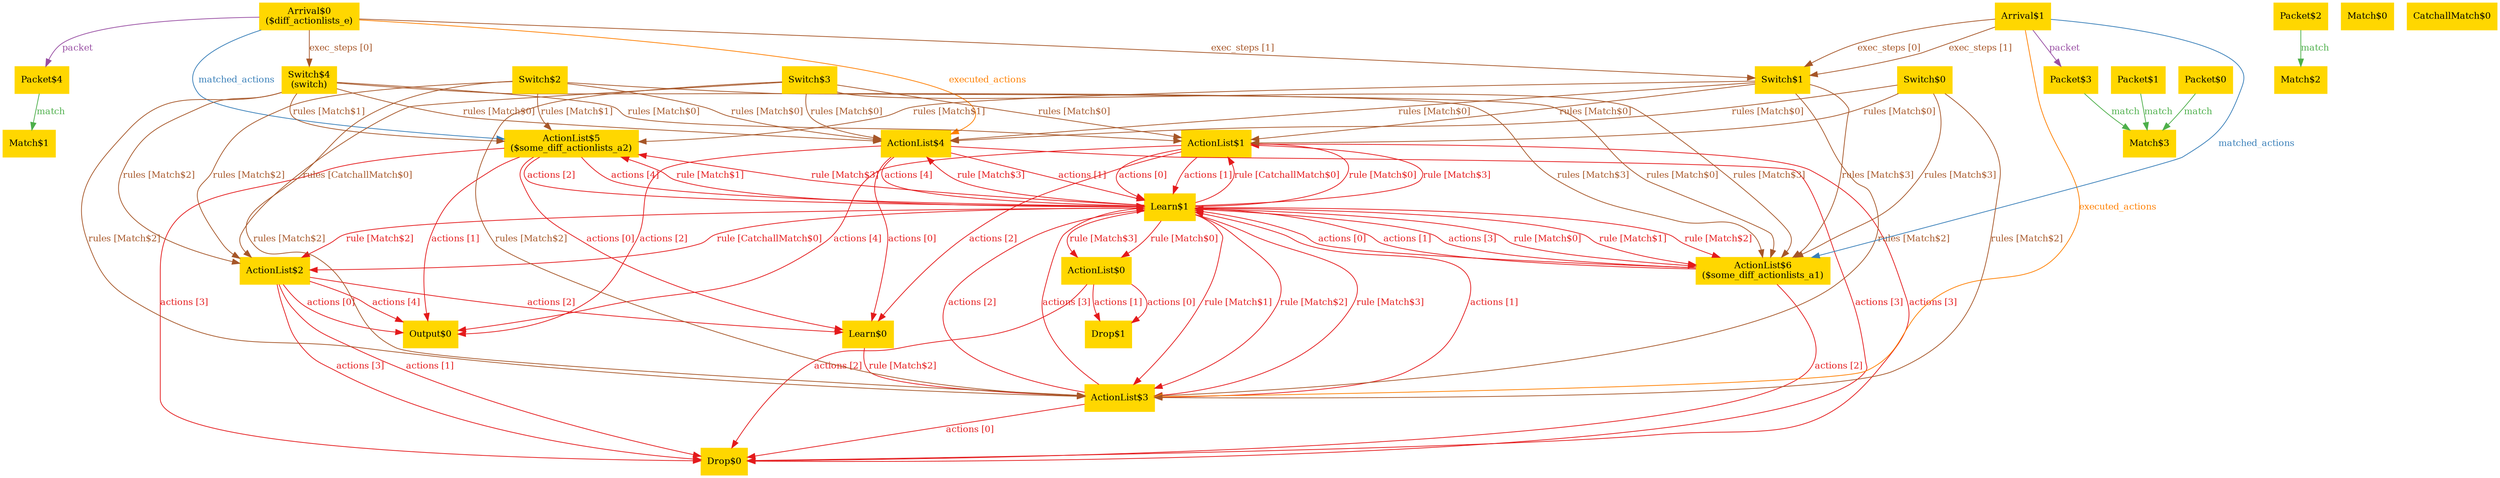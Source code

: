 digraph "graph" {
graph [fontsize=12]
node [fontsize=12]
edge [fontsize=12]
rankdir=TB;
"N13" -> "N12" [uuid = "<ActionList0, 0, Drop1>", color = "#e41a1c", fontcolor = "#e41a1c", style = "solid", label = "actions [0]", dir = "forward", weight = "1"]
"N13" -> "N12" [uuid = "<ActionList0, 1, Drop1>", color = "#e41a1c", fontcolor = "#e41a1c", style = "solid", label = "actions [1]", dir = "forward", weight = "1"]
"N13" -> "N11" [uuid = "<ActionList0, 2, Drop0>", color = "#e41a1c", fontcolor = "#e41a1c", style = "solid", label = "actions [2]", dir = "forward", weight = "1"]
"N19" -> "N18" [uuid = "<ActionList1, 0, Learn1>", color = "#e41a1c", fontcolor = "#e41a1c", style = "solid", label = "actions [0]", dir = "forward", weight = "1"]
"N19" -> "N18" [uuid = "<ActionList1, 1, Learn1>", color = "#e41a1c", fontcolor = "#e41a1c", style = "solid", label = "actions [1]", dir = "forward", weight = "1"]
"N19" -> "N16" [uuid = "<ActionList1, 2, Learn0>", color = "#e41a1c", fontcolor = "#e41a1c", style = "solid", label = "actions [2]", dir = "forward", weight = "1"]
"N19" -> "N11" [uuid = "<ActionList1, 3, Drop0>", color = "#e41a1c", fontcolor = "#e41a1c", style = "solid", label = "actions [3]", dir = "forward", weight = "1"]
"N19" -> "N10" [uuid = "<ActionList1, 4, Output>", color = "#e41a1c", fontcolor = "#e41a1c", style = "solid", label = "actions [4]", dir = "forward", weight = "1"]
"N17" -> "N10" [uuid = "<ActionList2, 0, Output>", color = "#e41a1c", fontcolor = "#e41a1c", style = "solid", label = "actions [0]", dir = "forward", weight = "1"]
"N17" -> "N11" [uuid = "<ActionList2, 1, Drop0>", color = "#e41a1c", fontcolor = "#e41a1c", style = "solid", label = "actions [1]", dir = "forward", weight = "1"]
"N17" -> "N16" [uuid = "<ActionList2, 2, Learn0>", color = "#e41a1c", fontcolor = "#e41a1c", style = "solid", label = "actions [2]", dir = "forward", weight = "1"]
"N17" -> "N11" [uuid = "<ActionList2, 3, Drop0>", color = "#e41a1c", fontcolor = "#e41a1c", style = "solid", label = "actions [3]", dir = "forward", weight = "1"]
"N17" -> "N10" [uuid = "<ActionList2, 4, Output>", color = "#e41a1c", fontcolor = "#e41a1c", style = "solid", label = "actions [4]", dir = "forward", weight = "1"]
"N15" -> "N11" [uuid = "<ActionList3, 0, Drop0>", color = "#e41a1c", fontcolor = "#e41a1c", style = "solid", label = "actions [0]", dir = "forward", weight = "1"]
"N18" -> "N15" [uuid = "<ActionList3, 1, Learn1>", color = "#e41a1c", fontcolor = "#e41a1c", style = "solid", label = "actions [1]", dir = "back", weight = "1"]
"N18" -> "N15" [uuid = "<ActionList3, 2, Learn1>", color = "#e41a1c", fontcolor = "#e41a1c", style = "solid", label = "actions [2]", dir = "back", weight = "1"]
"N18" -> "N15" [uuid = "<ActionList3, 3, Learn1>", color = "#e41a1c", fontcolor = "#e41a1c", style = "solid", label = "actions [3]", dir = "back", weight = "1"]
"N20" -> "N16" [uuid = "<ActionList4, 0, Learn0>", color = "#e41a1c", fontcolor = "#e41a1c", style = "solid", label = "actions [0]", dir = "forward", weight = "1"]
"N20" -> "N18" [uuid = "<ActionList4, 1, Learn1>", color = "#e41a1c", fontcolor = "#e41a1c", style = "solid", label = "actions [1]", dir = "forward", weight = "1"]
"N20" -> "N10" [uuid = "<ActionList4, 2, Output>", color = "#e41a1c", fontcolor = "#e41a1c", style = "solid", label = "actions [2]", dir = "forward", weight = "1"]
"N20" -> "N11" [uuid = "<ActionList4, 3, Drop0>", color = "#e41a1c", fontcolor = "#e41a1c", style = "solid", label = "actions [3]", dir = "forward", weight = "1"]
"N20" -> "N18" [uuid = "<ActionList4, 4, Learn1>", color = "#e41a1c", fontcolor = "#e41a1c", style = "solid", label = "actions [4]", dir = "forward", weight = "1"]
"N21" -> "N16" [uuid = "<ActionList5, 0, Learn0>", color = "#e41a1c", fontcolor = "#e41a1c", style = "solid", label = "actions [0]", dir = "forward", weight = "1"]
"N21" -> "N10" [uuid = "<ActionList5, 1, Output>", color = "#e41a1c", fontcolor = "#e41a1c", style = "solid", label = "actions [1]", dir = "forward", weight = "1"]
"N21" -> "N18" [uuid = "<ActionList5, 2, Learn1>", color = "#e41a1c", fontcolor = "#e41a1c", style = "solid", label = "actions [2]", dir = "forward", weight = "1"]
"N21" -> "N11" [uuid = "<ActionList5, 3, Drop0>", color = "#e41a1c", fontcolor = "#e41a1c", style = "solid", label = "actions [3]", dir = "forward", weight = "1"]
"N21" -> "N18" [uuid = "<ActionList5, 4, Learn1>", color = "#e41a1c", fontcolor = "#e41a1c", style = "solid", label = "actions [4]", dir = "forward", weight = "1"]
"N18" -> "N14" [uuid = "<ActionList6, 0, Learn1>", color = "#e41a1c", fontcolor = "#e41a1c", style = "solid", label = "actions [0]", dir = "back", weight = "1"]
"N18" -> "N14" [uuid = "<ActionList6, 1, Learn1>", color = "#e41a1c", fontcolor = "#e41a1c", style = "solid", label = "actions [1]", dir = "back", weight = "1"]
"N14" -> "N11" [uuid = "<ActionList6, 2, Drop0>", color = "#e41a1c", fontcolor = "#e41a1c", style = "solid", label = "actions [2]", dir = "forward", weight = "1"]
"N18" -> "N14" [uuid = "<ActionList6, 3, Learn1>", color = "#e41a1c", fontcolor = "#e41a1c", style = "solid", label = "actions [3]", dir = "back", weight = "1"]
"N24" -> "N22" [uuid = "<Arrival0, 0, Switch4>", color = "#a65628", fontcolor = "#a65628", style = "solid", label = "exec_steps [0]", dir = "forward", weight = "1"]
"N24" -> "N23" [uuid = "<Arrival0, 1, Switch1>", color = "#a65628", fontcolor = "#a65628", style = "solid", label = "exec_steps [1]", dir = "forward", weight = "1"]
"N25" -> "N23" [uuid = "<Arrival1, 0, Switch1>", color = "#a65628", fontcolor = "#a65628", style = "solid", label = "exec_steps [0]", dir = "forward", weight = "1"]
"N25" -> "N23" [uuid = "<Arrival1, 1, Switch1>", color = "#a65628", fontcolor = "#a65628", style = "solid", label = "exec_steps [1]", dir = "forward", weight = "1"]
"N24" -> "N20" [uuid = "<Arrival0, ActionList4>", color = "#ff7f00", fontcolor = "#ff7f00", style = "solid", label = "executed_actions", dir = "forward", weight = "1"]
"N25" -> "N15" [uuid = "<Arrival1, ActionList3>", color = "#ff7f00", fontcolor = "#ff7f00", style = "solid", label = "executed_actions", dir = "forward", weight = "1"]
"N9" -> "N6" [uuid = "<Packet0, Match3>", color = "#4daf4a", fontcolor = "#4daf4a", style = "solid", label = "match", dir = "forward", weight = "1"]
"N8" -> "N6" [uuid = "<Packet1, Match3>", color = "#4daf4a", fontcolor = "#4daf4a", style = "solid", label = "match", dir = "forward", weight = "1"]
"N5" -> "N4" [uuid = "<Packet2, Match2>", color = "#4daf4a", fontcolor = "#4daf4a", style = "solid", label = "match", dir = "forward", weight = "1"]
"N7" -> "N6" [uuid = "<Packet3, Match3>", color = "#4daf4a", fontcolor = "#4daf4a", style = "solid", label = "match", dir = "forward", weight = "1"]
"N3" -> "N2" [uuid = "<Packet4, Match1>", color = "#4daf4a", fontcolor = "#4daf4a", style = "solid", label = "match", dir = "forward", weight = "1"]
"N24" -> "N21" [uuid = "<Arrival0, ActionList5>", color = "#377eb8", fontcolor = "#377eb8", style = "solid", label = "matched_actions", dir = "forward", weight = "1"]
"N25" -> "N14" [uuid = "<Arrival1, ActionList6>", color = "#377eb8", fontcolor = "#377eb8", style = "solid", label = "matched_actions", dir = "forward", weight = "1"]
"N24" -> "N3" [uuid = "<Arrival0, Packet4>", color = "#984ea3", fontcolor = "#984ea3", style = "solid", label = "packet", dir = "forward", weight = "1"]
"N25" -> "N7" [uuid = "<Arrival1, Packet3>", color = "#984ea3", fontcolor = "#984ea3", style = "solid", label = "packet", dir = "forward", weight = "1"]
"N16" -> "N15" [uuid = "<Learn0, Match2, ActionList3>", color = "#e41a1c", fontcolor = "#e41a1c", style = "solid", label = "rule [Match$2]", dir = "forward", weight = "1"]
"N19" -> "N18" [uuid = "<Learn1, CatchallMatch, ActionList1>", color = "#e41a1c", fontcolor = "#e41a1c", style = "solid", label = "rule [CatchallMatch$0]", dir = "back", weight = "1"]
"N18" -> "N17" [uuid = "<Learn1, CatchallMatch, ActionList2>", color = "#e41a1c", fontcolor = "#e41a1c", style = "solid", label = "rule [CatchallMatch$0]", dir = "forward", weight = "1"]
"N18" -> "N13" [uuid = "<Learn1, Match0, ActionList0>", color = "#e41a1c", fontcolor = "#e41a1c", style = "solid", label = "rule [Match$0]", dir = "forward", weight = "1"]
"N19" -> "N18" [uuid = "<Learn1, Match0, ActionList1>", color = "#e41a1c", fontcolor = "#e41a1c", style = "solid", label = "rule [Match$0]", dir = "back", weight = "1"]
"N18" -> "N14" [uuid = "<Learn1, Match0, ActionList6>", color = "#e41a1c", fontcolor = "#e41a1c", style = "solid", label = "rule [Match$0]", dir = "forward", weight = "1"]
"N18" -> "N15" [uuid = "<Learn1, Match1, ActionList3>", color = "#e41a1c", fontcolor = "#e41a1c", style = "solid", label = "rule [Match$1]", dir = "forward", weight = "1"]
"N21" -> "N18" [uuid = "<Learn1, Match1, ActionList5>", color = "#e41a1c", fontcolor = "#e41a1c", style = "solid", label = "rule [Match$1]", dir = "back", weight = "1"]
"N18" -> "N14" [uuid = "<Learn1, Match1, ActionList6>", color = "#e41a1c", fontcolor = "#e41a1c", style = "solid", label = "rule [Match$1]", dir = "forward", weight = "1"]
"N18" -> "N17" [uuid = "<Learn1, Match2, ActionList2>", color = "#e41a1c", fontcolor = "#e41a1c", style = "solid", label = "rule [Match$2]", dir = "forward", weight = "1"]
"N18" -> "N15" [uuid = "<Learn1, Match2, ActionList3>", color = "#e41a1c", fontcolor = "#e41a1c", style = "solid", label = "rule [Match$2]", dir = "forward", weight = "1"]
"N18" -> "N14" [uuid = "<Learn1, Match2, ActionList6>", color = "#e41a1c", fontcolor = "#e41a1c", style = "solid", label = "rule [Match$2]", dir = "forward", weight = "1"]
"N18" -> "N13" [uuid = "<Learn1, Match3, ActionList0>", color = "#e41a1c", fontcolor = "#e41a1c", style = "solid", label = "rule [Match$3]", dir = "forward", weight = "1"]
"N19" -> "N18" [uuid = "<Learn1, Match3, ActionList1>", color = "#e41a1c", fontcolor = "#e41a1c", style = "solid", label = "rule [Match$3]", dir = "back", weight = "1"]
"N18" -> "N15" [uuid = "<Learn1, Match3, ActionList3>", color = "#e41a1c", fontcolor = "#e41a1c", style = "solid", label = "rule [Match$3]", dir = "forward", weight = "1"]
"N20" -> "N18" [uuid = "<Learn1, Match3, ActionList4>", color = "#e41a1c", fontcolor = "#e41a1c", style = "solid", label = "rule [Match$3]", dir = "back", weight = "1"]
"N21" -> "N18" [uuid = "<Learn1, Match3, ActionList5>", color = "#e41a1c", fontcolor = "#e41a1c", style = "solid", label = "rule [Match$3]", dir = "back", weight = "1"]
"N26" -> "N19" [uuid = "<Switch0, Match0, ActionList1>", color = "#a65628", fontcolor = "#a65628", style = "solid", label = "rules [Match$0]", dir = "forward", weight = "1"]
"N26" -> "N20" [uuid = "<Switch0, Match0, ActionList4>", color = "#a65628", fontcolor = "#a65628", style = "solid", label = "rules [Match$0]", dir = "forward", weight = "1"]
"N26" -> "N15" [uuid = "<Switch0, Match2, ActionList3>", color = "#a65628", fontcolor = "#a65628", style = "solid", label = "rules [Match$2]", dir = "forward", weight = "1"]
"N26" -> "N14" [uuid = "<Switch0, Match3, ActionList6>", color = "#a65628", fontcolor = "#a65628", style = "solid", label = "rules [Match$3]", dir = "forward", weight = "1"]
"N23" -> "N19" [uuid = "<Switch1, Match0, ActionList1>", color = "#a65628", fontcolor = "#a65628", style = "solid", label = "rules [Match$0]", dir = "forward", weight = "1"]
"N23" -> "N20" [uuid = "<Switch1, Match0, ActionList4>", color = "#a65628", fontcolor = "#a65628", style = "solid", label = "rules [Match$0]", dir = "forward", weight = "1"]
"N23" -> "N21" [uuid = "<Switch1, Match1, ActionList5>", color = "#a65628", fontcolor = "#a65628", style = "solid", label = "rules [Match$1]", dir = "forward", weight = "1"]
"N23" -> "N15" [uuid = "<Switch1, Match2, ActionList3>", color = "#a65628", fontcolor = "#a65628", style = "solid", label = "rules [Match$2]", dir = "forward", weight = "1"]
"N23" -> "N14" [uuid = "<Switch1, Match3, ActionList6>", color = "#a65628", fontcolor = "#a65628", style = "solid", label = "rules [Match$3]", dir = "forward", weight = "1"]
"N27" -> "N20" [uuid = "<Switch2, Match0, ActionList4>", color = "#a65628", fontcolor = "#a65628", style = "solid", label = "rules [Match$0]", dir = "forward", weight = "1"]
"N27" -> "N14" [uuid = "<Switch2, Match0, ActionList6>", color = "#a65628", fontcolor = "#a65628", style = "solid", label = "rules [Match$0]", dir = "forward", weight = "1"]
"N27" -> "N21" [uuid = "<Switch2, Match1, ActionList5>", color = "#a65628", fontcolor = "#a65628", style = "solid", label = "rules [Match$1]", dir = "forward", weight = "1"]
"N27" -> "N17" [uuid = "<Switch2, Match2, ActionList2>", color = "#a65628", fontcolor = "#a65628", style = "solid", label = "rules [Match$2]", dir = "forward", weight = "1"]
"N27" -> "N15" [uuid = "<Switch2, Match2, ActionList3>", color = "#a65628", fontcolor = "#a65628", style = "solid", label = "rules [Match$2]", dir = "forward", weight = "1"]
"N28" -> "N17" [uuid = "<Switch3, CatchallMatch, ActionList2>", color = "#a65628", fontcolor = "#a65628", style = "solid", label = "rules [CatchallMatch$0]", dir = "forward", weight = "1"]
"N28" -> "N19" [uuid = "<Switch3, Match0, ActionList1>", color = "#a65628", fontcolor = "#a65628", style = "solid", label = "rules [Match$0]", dir = "forward", weight = "1"]
"N28" -> "N20" [uuid = "<Switch3, Match0, ActionList4>", color = "#a65628", fontcolor = "#a65628", style = "solid", label = "rules [Match$0]", dir = "forward", weight = "1"]
"N28" -> "N15" [uuid = "<Switch3, Match2, ActionList3>", color = "#a65628", fontcolor = "#a65628", style = "solid", label = "rules [Match$2]", dir = "forward", weight = "1"]
"N28" -> "N14" [uuid = "<Switch3, Match3, ActionList6>", color = "#a65628", fontcolor = "#a65628", style = "solid", label = "rules [Match$3]", dir = "forward", weight = "1"]
"N22" -> "N19" [uuid = "<Switch4, Match0, ActionList1>", color = "#a65628", fontcolor = "#a65628", style = "solid", label = "rules [Match$0]", dir = "forward", weight = "1"]
"N22" -> "N20" [uuid = "<Switch4, Match0, ActionList4>", color = "#a65628", fontcolor = "#a65628", style = "solid", label = "rules [Match$0]", dir = "forward", weight = "1"]
"N22" -> "N21" [uuid = "<Switch4, Match1, ActionList5>", color = "#a65628", fontcolor = "#a65628", style = "solid", label = "rules [Match$1]", dir = "forward", weight = "1"]
"N22" -> "N17" [uuid = "<Switch4, Match2, ActionList2>", color = "#a65628", fontcolor = "#a65628", style = "solid", label = "rules [Match$2]", dir = "forward", weight = "1"]
"N22" -> "N15" [uuid = "<Switch4, Match2, ActionList3>", color = "#a65628", fontcolor = "#a65628", style = "solid", label = "rules [Match$2]", dir = "forward", weight = "1"]
"N22" -> "N14" [uuid = "<Switch4, Match3, ActionList6>", color = "#a65628", fontcolor = "#a65628", style = "solid", label = "rules [Match$3]", dir = "forward", weight = "1"]
"N0" [uuid="Match0", label="Match$0", color="#ffd700", fontcolor = "#000000", shape = "box", style = "filled, solid"]
"N1" [uuid="CatchallMatch", label="CatchallMatch$0", color="#ffd700", fontcolor = "#000000", shape = "box", style = "filled, solid"]
"N2" [uuid="Match1", label="Match$1", color="#ffd700", fontcolor = "#000000", shape = "box", style = "filled, solid"]
"N3" [uuid="Packet4", label="Packet$4", color="#ffd700", fontcolor = "#000000", shape = "box", style = "filled, solid"]
"N4" [uuid="Match2", label="Match$2", color="#ffd700", fontcolor = "#000000", shape = "box", style = "filled, solid"]
"N5" [uuid="Packet2", label="Packet$2", color="#ffd700", fontcolor = "#000000", shape = "box", style = "filled, solid"]
"N6" [uuid="Match3", label="Match$3", color="#ffd700", fontcolor = "#000000", shape = "box", style = "filled, solid"]
"N7" [uuid="Packet3", label="Packet$3", color="#ffd700", fontcolor = "#000000", shape = "box", style = "filled, solid"]
"N8" [uuid="Packet1", label="Packet$1", color="#ffd700", fontcolor = "#000000", shape = "box", style = "filled, solid"]
"N9" [uuid="Packet0", label="Packet$0", color="#ffd700", fontcolor = "#000000", shape = "box", style = "filled, solid"]
"N10" [uuid="Output", label="Output$0", color="#ffd700", fontcolor = "#000000", shape = "box", style = "filled, solid"]
"N11" [uuid="Drop0", label="Drop$0", color="#ffd700", fontcolor = "#000000", shape = "box", style = "filled, solid"]
"N12" [uuid="Drop1", label="Drop$1", color="#ffd700", fontcolor = "#000000", shape = "box", style = "filled, solid"]
"N13" [uuid="ActionList0", label="ActionList$0", color="#ffd700", fontcolor = "#000000", shape = "box", style = "filled, solid"]
"N14" [uuid="ActionList6", label="ActionList$6\n($some_diff_actionlists_a1)", color="#ffd700", fontcolor = "#000000", shape = "box", style = "filled, solid"]
"N15" [uuid="ActionList3", label="ActionList$3", color="#ffd700", fontcolor = "#000000", shape = "box", style = "filled, solid"]
"N16" [uuid="Learn0", label="Learn$0", color="#ffd700", fontcolor = "#000000", shape = "box", style = "filled, solid"]
"N17" [uuid="ActionList2", label="ActionList$2", color="#ffd700", fontcolor = "#000000", shape = "box", style = "filled, solid"]
"N18" [uuid="Learn1", label="Learn$1", color="#ffd700", fontcolor = "#000000", shape = "box", style = "filled, solid"]
"N19" [uuid="ActionList1", label="ActionList$1", color="#ffd700", fontcolor = "#000000", shape = "box", style = "filled, solid"]
"N20" [uuid="ActionList4", label="ActionList$4", color="#ffd700", fontcolor = "#000000", shape = "box", style = "filled, solid"]
"N21" [uuid="ActionList5", label="ActionList$5\n($some_diff_actionlists_a2)", color="#ffd700", fontcolor = "#000000", shape = "box", style = "filled, solid"]
"N22" [uuid="Switch4", label="Switch$4\n(switch)", color="#ffd700", fontcolor = "#000000", shape = "box", style = "filled, solid"]
"N23" [uuid="Switch1", label="Switch$1", color="#ffd700", fontcolor = "#000000", shape = "box", style = "filled, solid"]
"N24" [uuid="Arrival0", label="Arrival$0\n($diff_actionlists_e)", color="#ffd700", fontcolor = "#000000", shape = "box", style = "filled, solid"]
"N25" [uuid="Arrival1", label="Arrival$1", color="#ffd700", fontcolor = "#000000", shape = "box", style = "filled, solid"]
"N26" [uuid="Switch0", label="Switch$0", color="#ffd700", fontcolor = "#000000", shape = "box", style = "filled, solid"]
"N27" [uuid="Switch2", label="Switch$2", color="#ffd700", fontcolor = "#000000", shape = "box", style = "filled, solid"]
"N28" [uuid="Switch3", label="Switch$3", color="#ffd700", fontcolor = "#000000", shape = "box", style = "filled, solid"]
}
